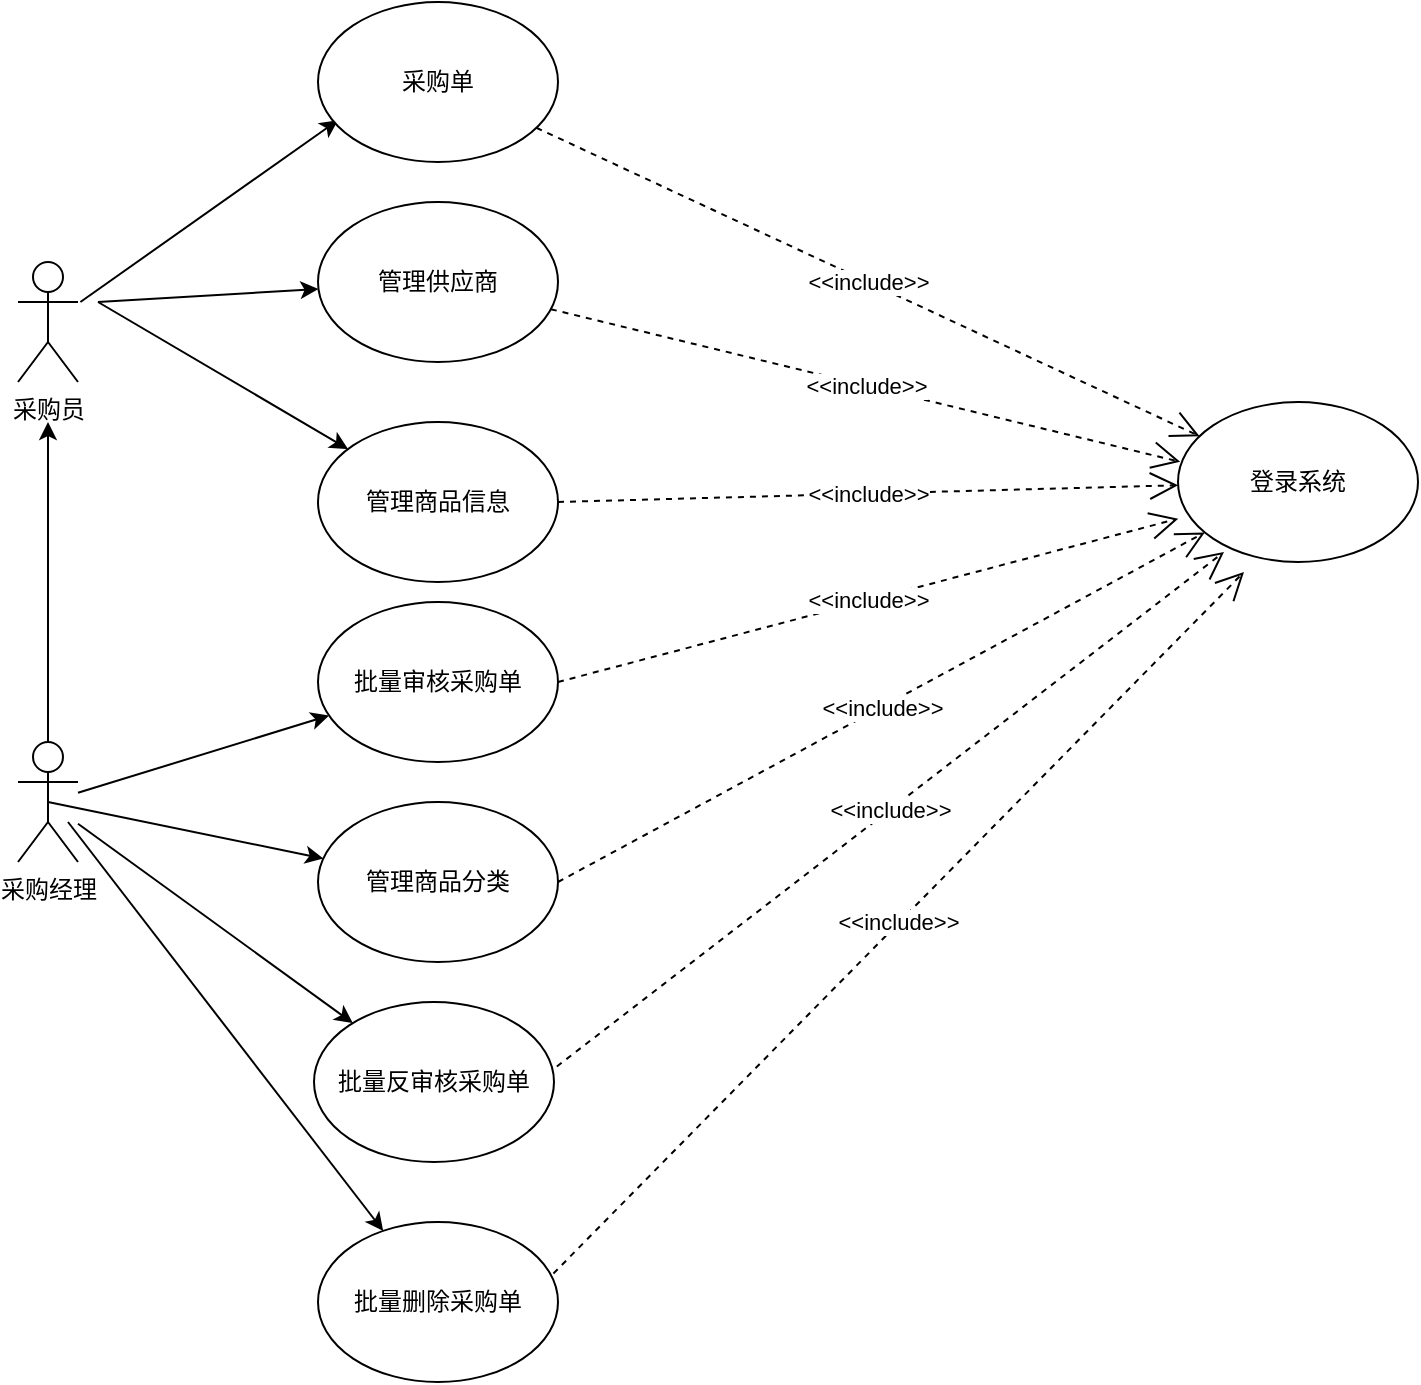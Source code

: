 <mxfile version="21.1.8" type="github">
  <diagram name="第 1 页" id="VRH85CDC9CsSeNKofOlK">
    <mxGraphModel dx="1235" dy="674" grid="1" gridSize="10" guides="1" tooltips="1" connect="1" arrows="1" fold="1" page="1" pageScale="1" pageWidth="827" pageHeight="1169" math="0" shadow="0">
      <root>
        <mxCell id="0" />
        <mxCell id="1" parent="0" />
        <mxCell id="WQY5JH8UDR1p96aDVEV8-1" value="采购员" style="shape=umlActor;verticalLabelPosition=bottom;verticalAlign=top;html=1;outlineConnect=0;" vertex="1" parent="1">
          <mxGeometry x="70" y="160" width="30" height="60" as="geometry" />
        </mxCell>
        <mxCell id="WQY5JH8UDR1p96aDVEV8-2" value="采购经理" style="shape=umlActor;verticalLabelPosition=bottom;verticalAlign=top;html=1;outlineConnect=0;" vertex="1" parent="1">
          <mxGeometry x="70" y="400" width="30" height="60" as="geometry" />
        </mxCell>
        <mxCell id="WQY5JH8UDR1p96aDVEV8-5" value="" style="endArrow=classic;html=1;rounded=0;exitX=0.5;exitY=0;exitDx=0;exitDy=0;exitPerimeter=0;" edge="1" parent="1" source="WQY5JH8UDR1p96aDVEV8-2">
          <mxGeometry width="50" height="50" relative="1" as="geometry">
            <mxPoint x="180" y="320" as="sourcePoint" />
            <mxPoint x="85" y="240" as="targetPoint" />
          </mxGeometry>
        </mxCell>
        <mxCell id="WQY5JH8UDR1p96aDVEV8-6" value="" style="endArrow=classic;html=1;rounded=0;" edge="1" parent="1">
          <mxGeometry width="50" height="50" relative="1" as="geometry">
            <mxPoint x="101.2" y="180" as="sourcePoint" />
            <mxPoint x="230.003" y="89.081" as="targetPoint" />
          </mxGeometry>
        </mxCell>
        <mxCell id="WQY5JH8UDR1p96aDVEV8-7" value="采购单" style="ellipse;whiteSpace=wrap;html=1;" vertex="1" parent="1">
          <mxGeometry x="220" y="30" width="120" height="80" as="geometry" />
        </mxCell>
        <mxCell id="WQY5JH8UDR1p96aDVEV8-8" value="" style="endArrow=classic;html=1;rounded=0;" edge="1" parent="1" target="WQY5JH8UDR1p96aDVEV8-9">
          <mxGeometry width="50" height="50" relative="1" as="geometry">
            <mxPoint x="110" y="180" as="sourcePoint" />
            <mxPoint x="220" y="180" as="targetPoint" />
          </mxGeometry>
        </mxCell>
        <mxCell id="WQY5JH8UDR1p96aDVEV8-9" value="管理供应商" style="ellipse;whiteSpace=wrap;html=1;" vertex="1" parent="1">
          <mxGeometry x="220" y="130" width="120" height="80" as="geometry" />
        </mxCell>
        <mxCell id="WQY5JH8UDR1p96aDVEV8-10" value="" style="endArrow=classic;html=1;rounded=0;" edge="1" parent="1" target="WQY5JH8UDR1p96aDVEV8-11">
          <mxGeometry width="50" height="50" relative="1" as="geometry">
            <mxPoint x="110" y="180" as="sourcePoint" />
            <mxPoint x="220" y="250" as="targetPoint" />
          </mxGeometry>
        </mxCell>
        <mxCell id="WQY5JH8UDR1p96aDVEV8-11" value="管理商品信息" style="ellipse;whiteSpace=wrap;html=1;" vertex="1" parent="1">
          <mxGeometry x="220" y="240" width="120" height="80" as="geometry" />
        </mxCell>
        <mxCell id="WQY5JH8UDR1p96aDVEV8-15" value="" style="endArrow=classic;html=1;rounded=0;" edge="1" parent="1" source="WQY5JH8UDR1p96aDVEV8-2" target="WQY5JH8UDR1p96aDVEV8-16">
          <mxGeometry width="50" height="50" relative="1" as="geometry">
            <mxPoint x="120" y="400" as="sourcePoint" />
            <mxPoint x="170" y="350" as="targetPoint" />
          </mxGeometry>
        </mxCell>
        <mxCell id="WQY5JH8UDR1p96aDVEV8-16" value="批量审核采购单" style="ellipse;whiteSpace=wrap;html=1;" vertex="1" parent="1">
          <mxGeometry x="220" y="330" width="120" height="80" as="geometry" />
        </mxCell>
        <mxCell id="WQY5JH8UDR1p96aDVEV8-17" value="" style="endArrow=classic;html=1;rounded=0;exitX=0.5;exitY=0.5;exitDx=0;exitDy=0;exitPerimeter=0;" edge="1" parent="1" source="WQY5JH8UDR1p96aDVEV8-2" target="WQY5JH8UDR1p96aDVEV8-18">
          <mxGeometry width="50" height="50" relative="1" as="geometry">
            <mxPoint x="180" y="320" as="sourcePoint" />
            <mxPoint x="230" y="470" as="targetPoint" />
          </mxGeometry>
        </mxCell>
        <mxCell id="WQY5JH8UDR1p96aDVEV8-18" value="管理商品分类" style="ellipse;whiteSpace=wrap;html=1;" vertex="1" parent="1">
          <mxGeometry x="220" y="430" width="120" height="80" as="geometry" />
        </mxCell>
        <mxCell id="WQY5JH8UDR1p96aDVEV8-21" value="登录系统" style="ellipse;whiteSpace=wrap;html=1;" vertex="1" parent="1">
          <mxGeometry x="650" y="230" width="120" height="80" as="geometry" />
        </mxCell>
        <mxCell id="WQY5JH8UDR1p96aDVEV8-26" value="&amp;lt;&amp;lt;include&amp;gt;&amp;gt;" style="endArrow=open;endSize=12;dashed=1;html=1;rounded=0;" edge="1" parent="1" source="WQY5JH8UDR1p96aDVEV8-7" target="WQY5JH8UDR1p96aDVEV8-21">
          <mxGeometry width="160" relative="1" as="geometry">
            <mxPoint x="260" y="270" as="sourcePoint" />
            <mxPoint x="420" y="270" as="targetPoint" />
          </mxGeometry>
        </mxCell>
        <mxCell id="WQY5JH8UDR1p96aDVEV8-27" value="&amp;lt;&amp;lt;include&amp;gt;&amp;gt;" style="endArrow=open;endSize=12;dashed=1;html=1;rounded=0;entryX=0.009;entryY=0.374;entryDx=0;entryDy=0;entryPerimeter=0;" edge="1" parent="1" source="WQY5JH8UDR1p96aDVEV8-9" target="WQY5JH8UDR1p96aDVEV8-21">
          <mxGeometry width="160" relative="1" as="geometry">
            <mxPoint x="340" y="102" as="sourcePoint" />
            <mxPoint x="660" y="248" as="targetPoint" />
          </mxGeometry>
        </mxCell>
        <mxCell id="WQY5JH8UDR1p96aDVEV8-28" value="&amp;lt;&amp;lt;include&amp;gt;&amp;gt;" style="endArrow=open;endSize=12;dashed=1;html=1;rounded=0;exitX=1;exitY=0.5;exitDx=0;exitDy=0;" edge="1" parent="1" source="WQY5JH8UDR1p96aDVEV8-11" target="WQY5JH8UDR1p96aDVEV8-21">
          <mxGeometry width="160" relative="1" as="geometry">
            <mxPoint x="350" y="112" as="sourcePoint" />
            <mxPoint x="670" y="258" as="targetPoint" />
          </mxGeometry>
        </mxCell>
        <mxCell id="WQY5JH8UDR1p96aDVEV8-30" value="&amp;lt;&amp;lt;include&amp;gt;&amp;gt;" style="endArrow=open;endSize=12;dashed=1;html=1;rounded=0;exitX=1;exitY=0.5;exitDx=0;exitDy=0;" edge="1" parent="1" source="WQY5JH8UDR1p96aDVEV8-18" target="WQY5JH8UDR1p96aDVEV8-21">
          <mxGeometry width="160" relative="1" as="geometry">
            <mxPoint x="360" y="300" as="sourcePoint" />
            <mxPoint x="670" y="292" as="targetPoint" />
          </mxGeometry>
        </mxCell>
        <mxCell id="WQY5JH8UDR1p96aDVEV8-46" value="&amp;lt;&amp;lt;include&amp;gt;&amp;gt;" style="endArrow=open;endSize=12;dashed=1;html=1;rounded=0;exitX=1;exitY=0.5;exitDx=0;exitDy=0;entryX=0.001;entryY=0.729;entryDx=0;entryDy=0;entryPerimeter=0;" edge="1" parent="1" source="WQY5JH8UDR1p96aDVEV8-16" target="WQY5JH8UDR1p96aDVEV8-21">
          <mxGeometry width="160" relative="1" as="geometry">
            <mxPoint x="350" y="480" as="sourcePoint" />
            <mxPoint x="673" y="305" as="targetPoint" />
          </mxGeometry>
        </mxCell>
        <mxCell id="WQY5JH8UDR1p96aDVEV8-48" value="" style="endArrow=classic;html=1;rounded=0;" edge="1" parent="1" target="WQY5JH8UDR1p96aDVEV8-49" source="WQY5JH8UDR1p96aDVEV8-2">
          <mxGeometry width="50" height="50" relative="1" as="geometry">
            <mxPoint x="85" y="530" as="sourcePoint" />
            <mxPoint x="230" y="570" as="targetPoint" />
          </mxGeometry>
        </mxCell>
        <mxCell id="WQY5JH8UDR1p96aDVEV8-49" value="批量反审核采购单" style="ellipse;whiteSpace=wrap;html=1;" vertex="1" parent="1">
          <mxGeometry x="218" y="530" width="120" height="80" as="geometry" />
        </mxCell>
        <mxCell id="WQY5JH8UDR1p96aDVEV8-51" value="&amp;lt;&amp;lt;include&amp;gt;&amp;gt;" style="endArrow=open;endSize=12;dashed=1;html=1;rounded=0;exitX=1.012;exitY=0.403;exitDx=0;exitDy=0;exitPerimeter=0;" edge="1" parent="1" source="WQY5JH8UDR1p96aDVEV8-49">
          <mxGeometry width="160" relative="1" as="geometry">
            <mxPoint x="350" y="480" as="sourcePoint" />
            <mxPoint x="673" y="305" as="targetPoint" />
          </mxGeometry>
        </mxCell>
        <mxCell id="WQY5JH8UDR1p96aDVEV8-54" value="" style="endArrow=classic;html=1;rounded=0;exitX=0.5;exitY=0.5;exitDx=0;exitDy=0;exitPerimeter=0;" edge="1" parent="1" target="WQY5JH8UDR1p96aDVEV8-55">
          <mxGeometry width="50" height="50" relative="1" as="geometry">
            <mxPoint x="95" y="440" as="sourcePoint" />
            <mxPoint x="210" y="650" as="targetPoint" />
          </mxGeometry>
        </mxCell>
        <mxCell id="WQY5JH8UDR1p96aDVEV8-55" value="批量删除采购单" style="ellipse;whiteSpace=wrap;html=1;" vertex="1" parent="1">
          <mxGeometry x="220" y="640.0" width="120" height="80" as="geometry" />
        </mxCell>
        <mxCell id="WQY5JH8UDR1p96aDVEV8-56" value="&amp;lt;&amp;lt;include&amp;gt;&amp;gt;" style="endArrow=open;endSize=12;dashed=1;html=1;rounded=0;exitX=0.981;exitY=0.322;exitDx=0;exitDy=0;exitPerimeter=0;" edge="1" parent="1" source="WQY5JH8UDR1p96aDVEV8-55">
          <mxGeometry width="160" relative="1" as="geometry">
            <mxPoint x="349" y="572" as="sourcePoint" />
            <mxPoint x="683" y="315" as="targetPoint" />
          </mxGeometry>
        </mxCell>
      </root>
    </mxGraphModel>
  </diagram>
</mxfile>
